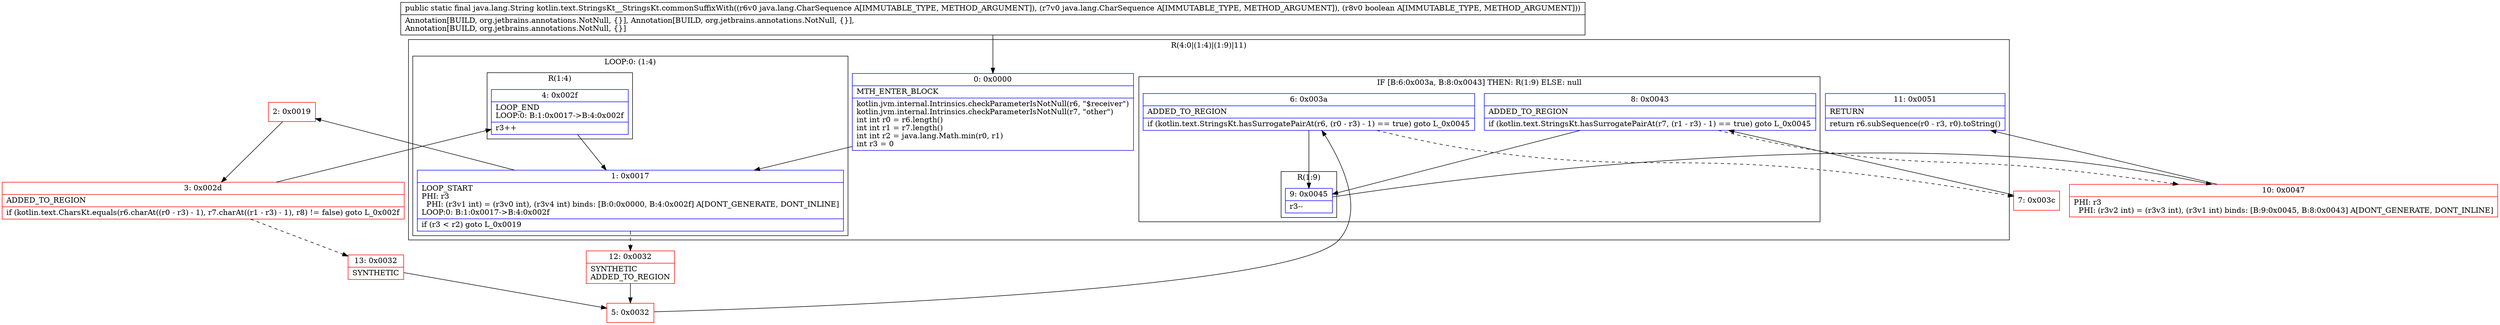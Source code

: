 digraph "CFG forkotlin.text.StringsKt__StringsKt.commonSuffixWith(Ljava\/lang\/CharSequence;Ljava\/lang\/CharSequence;Z)Ljava\/lang\/String;" {
subgraph cluster_Region_1157474720 {
label = "R(4:0|(1:4)|(1:9)|11)";
node [shape=record,color=blue];
Node_0 [shape=record,label="{0\:\ 0x0000|MTH_ENTER_BLOCK\l|kotlin.jvm.internal.Intrinsics.checkParameterIsNotNull(r6, \"$receiver\")\lkotlin.jvm.internal.Intrinsics.checkParameterIsNotNull(r7, \"other\")\lint int r0 = r6.length()\lint int r1 = r7.length()\lint int r2 = java.lang.Math.min(r0, r1)\lint r3 = 0\l}"];
subgraph cluster_LoopRegion_995336858 {
label = "LOOP:0: (1:4)";
node [shape=record,color=blue];
Node_1 [shape=record,label="{1\:\ 0x0017|LOOP_START\lPHI: r3 \l  PHI: (r3v1 int) = (r3v0 int), (r3v4 int) binds: [B:0:0x0000, B:4:0x002f] A[DONT_GENERATE, DONT_INLINE]\lLOOP:0: B:1:0x0017\-\>B:4:0x002f\l|if (r3 \< r2) goto L_0x0019\l}"];
subgraph cluster_Region_1497484399 {
label = "R(1:4)";
node [shape=record,color=blue];
Node_4 [shape=record,label="{4\:\ 0x002f|LOOP_END\lLOOP:0: B:1:0x0017\-\>B:4:0x002f\l|r3++\l}"];
}
}
subgraph cluster_IfRegion_462294304 {
label = "IF [B:6:0x003a, B:8:0x0043] THEN: R(1:9) ELSE: null";
node [shape=record,color=blue];
Node_6 [shape=record,label="{6\:\ 0x003a|ADDED_TO_REGION\l|if (kotlin.text.StringsKt.hasSurrogatePairAt(r6, (r0 \- r3) \- 1) == true) goto L_0x0045\l}"];
Node_8 [shape=record,label="{8\:\ 0x0043|ADDED_TO_REGION\l|if (kotlin.text.StringsKt.hasSurrogatePairAt(r7, (r1 \- r3) \- 1) == true) goto L_0x0045\l}"];
subgraph cluster_Region_1893260157 {
label = "R(1:9)";
node [shape=record,color=blue];
Node_9 [shape=record,label="{9\:\ 0x0045|r3\-\-\l}"];
}
}
Node_11 [shape=record,label="{11\:\ 0x0051|RETURN\l|return r6.subSequence(r0 \- r3, r0).toString()\l}"];
}
Node_2 [shape=record,color=red,label="{2\:\ 0x0019}"];
Node_3 [shape=record,color=red,label="{3\:\ 0x002d|ADDED_TO_REGION\l|if (kotlin.text.CharsKt.equals(r6.charAt((r0 \- r3) \- 1), r7.charAt((r1 \- r3) \- 1), r8) != false) goto L_0x002f\l}"];
Node_5 [shape=record,color=red,label="{5\:\ 0x0032}"];
Node_7 [shape=record,color=red,label="{7\:\ 0x003c}"];
Node_10 [shape=record,color=red,label="{10\:\ 0x0047|PHI: r3 \l  PHI: (r3v2 int) = (r3v3 int), (r3v1 int) binds: [B:9:0x0045, B:8:0x0043] A[DONT_GENERATE, DONT_INLINE]\l}"];
Node_12 [shape=record,color=red,label="{12\:\ 0x0032|SYNTHETIC\lADDED_TO_REGION\l}"];
Node_13 [shape=record,color=red,label="{13\:\ 0x0032|SYNTHETIC\l}"];
MethodNode[shape=record,label="{public static final java.lang.String kotlin.text.StringsKt__StringsKt.commonSuffixWith((r6v0 java.lang.CharSequence A[IMMUTABLE_TYPE, METHOD_ARGUMENT]), (r7v0 java.lang.CharSequence A[IMMUTABLE_TYPE, METHOD_ARGUMENT]), (r8v0 boolean A[IMMUTABLE_TYPE, METHOD_ARGUMENT]))  | Annotation[BUILD, org.jetbrains.annotations.NotNull, \{\}], Annotation[BUILD, org.jetbrains.annotations.NotNull, \{\}], \lAnnotation[BUILD, org.jetbrains.annotations.NotNull, \{\}]\l}"];
MethodNode -> Node_0;
Node_0 -> Node_1;
Node_1 -> Node_2;
Node_1 -> Node_12[style=dashed];
Node_4 -> Node_1;
Node_6 -> Node_7[style=dashed];
Node_6 -> Node_9;
Node_8 -> Node_9;
Node_8 -> Node_10[style=dashed];
Node_9 -> Node_10;
Node_2 -> Node_3;
Node_3 -> Node_4;
Node_3 -> Node_13[style=dashed];
Node_5 -> Node_6;
Node_7 -> Node_8;
Node_10 -> Node_11;
Node_12 -> Node_5;
Node_13 -> Node_5;
}

